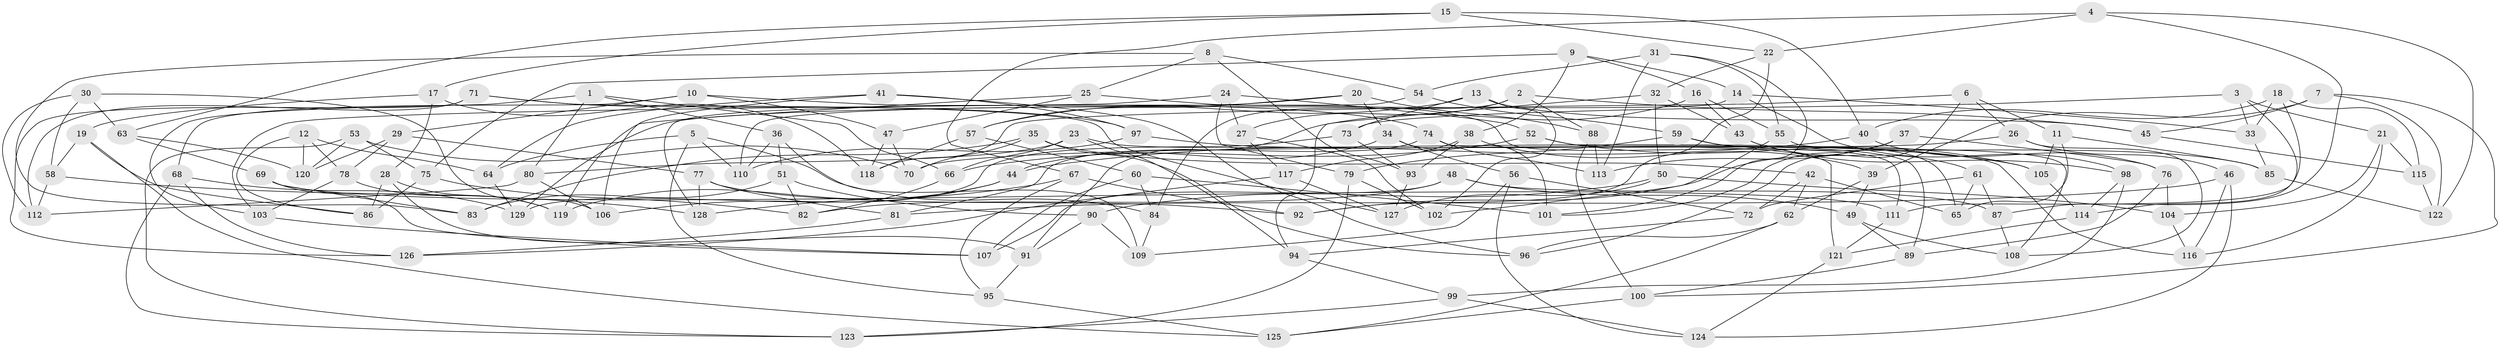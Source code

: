 // coarse degree distribution, {9: 0.03125, 13: 0.015625, 7: 0.03125, 8: 0.125, 4: 0.421875, 11: 0.046875, 5: 0.109375, 6: 0.15625, 12: 0.015625, 3: 0.046875}
// Generated by graph-tools (version 1.1) at 2025/20/03/04/25 18:20:43]
// undirected, 129 vertices, 258 edges
graph export_dot {
graph [start="1"]
  node [color=gray90,style=filled];
  1;
  2;
  3;
  4;
  5;
  6;
  7;
  8;
  9;
  10;
  11;
  12;
  13;
  14;
  15;
  16;
  17;
  18;
  19;
  20;
  21;
  22;
  23;
  24;
  25;
  26;
  27;
  28;
  29;
  30;
  31;
  32;
  33;
  34;
  35;
  36;
  37;
  38;
  39;
  40;
  41;
  42;
  43;
  44;
  45;
  46;
  47;
  48;
  49;
  50;
  51;
  52;
  53;
  54;
  55;
  56;
  57;
  58;
  59;
  60;
  61;
  62;
  63;
  64;
  65;
  66;
  67;
  68;
  69;
  70;
  71;
  72;
  73;
  74;
  75;
  76;
  77;
  78;
  79;
  80;
  81;
  82;
  83;
  84;
  85;
  86;
  87;
  88;
  89;
  90;
  91;
  92;
  93;
  94;
  95;
  96;
  97;
  98;
  99;
  100;
  101;
  102;
  103;
  104;
  105;
  106;
  107;
  108;
  109;
  110;
  111;
  112;
  113;
  114;
  115;
  116;
  117;
  118;
  119;
  120;
  121;
  122;
  123;
  124;
  125;
  126;
  127;
  128;
  129;
  1 -- 66;
  1 -- 103;
  1 -- 80;
  1 -- 36;
  2 -- 45;
  2 -- 88;
  2 -- 84;
  2 -- 27;
  3 -- 21;
  3 -- 114;
  3 -- 73;
  3 -- 33;
  4 -- 122;
  4 -- 87;
  4 -- 22;
  4 -- 67;
  5 -- 84;
  5 -- 95;
  5 -- 64;
  5 -- 110;
  6 -- 118;
  6 -- 11;
  6 -- 96;
  6 -- 26;
  7 -- 100;
  7 -- 45;
  7 -- 122;
  7 -- 39;
  8 -- 25;
  8 -- 83;
  8 -- 93;
  8 -- 54;
  9 -- 38;
  9 -- 16;
  9 -- 75;
  9 -- 14;
  10 -- 68;
  10 -- 29;
  10 -- 47;
  10 -- 74;
  11 -- 105;
  11 -- 85;
  11 -- 65;
  12 -- 86;
  12 -- 120;
  12 -- 78;
  12 -- 64;
  13 -- 57;
  13 -- 102;
  13 -- 73;
  13 -- 45;
  14 -- 33;
  14 -- 110;
  14 -- 98;
  15 -- 17;
  15 -- 40;
  15 -- 63;
  15 -- 22;
  16 -- 55;
  16 -- 43;
  16 -- 91;
  17 -- 118;
  17 -- 19;
  17 -- 28;
  18 -- 111;
  18 -- 115;
  18 -- 40;
  18 -- 33;
  19 -- 86;
  19 -- 125;
  19 -- 58;
  20 -- 34;
  20 -- 88;
  20 -- 129;
  20 -- 57;
  21 -- 116;
  21 -- 115;
  21 -- 104;
  22 -- 32;
  22 -- 92;
  23 -- 94;
  23 -- 116;
  23 -- 80;
  23 -- 66;
  24 -- 103;
  24 -- 27;
  24 -- 79;
  24 -- 52;
  25 -- 111;
  25 -- 47;
  25 -- 119;
  26 -- 108;
  26 -- 46;
  26 -- 70;
  27 -- 102;
  27 -- 117;
  28 -- 119;
  28 -- 86;
  28 -- 91;
  29 -- 120;
  29 -- 78;
  29 -- 77;
  30 -- 112;
  30 -- 106;
  30 -- 58;
  30 -- 63;
  31 -- 54;
  31 -- 101;
  31 -- 55;
  31 -- 113;
  32 -- 50;
  32 -- 94;
  32 -- 43;
  33 -- 85;
  34 -- 101;
  34 -- 56;
  34 -- 44;
  35 -- 83;
  35 -- 96;
  35 -- 70;
  35 -- 42;
  36 -- 110;
  36 -- 109;
  36 -- 51;
  37 -- 92;
  37 -- 76;
  37 -- 101;
  37 -- 113;
  38 -- 39;
  38 -- 117;
  38 -- 93;
  39 -- 62;
  39 -- 49;
  40 -- 76;
  40 -- 44;
  41 -- 106;
  41 -- 97;
  41 -- 64;
  41 -- 96;
  42 -- 62;
  42 -- 72;
  42 -- 65;
  43 -- 98;
  43 -- 61;
  44 -- 106;
  44 -- 119;
  45 -- 115;
  46 -- 124;
  46 -- 81;
  46 -- 116;
  47 -- 118;
  47 -- 70;
  48 -- 87;
  48 -- 49;
  48 -- 82;
  48 -- 107;
  49 -- 108;
  49 -- 89;
  50 -- 127;
  50 -- 104;
  50 -- 90;
  51 -- 83;
  51 -- 90;
  51 -- 82;
  52 -- 66;
  52 -- 105;
  52 -- 89;
  53 -- 70;
  53 -- 123;
  53 -- 120;
  53 -- 75;
  54 -- 128;
  54 -- 59;
  55 -- 102;
  55 -- 108;
  56 -- 109;
  56 -- 72;
  56 -- 124;
  57 -- 60;
  57 -- 118;
  58 -- 112;
  58 -- 128;
  59 -- 85;
  59 -- 65;
  59 -- 79;
  60 -- 101;
  60 -- 107;
  60 -- 84;
  61 -- 72;
  61 -- 65;
  61 -- 87;
  62 -- 125;
  62 -- 96;
  63 -- 69;
  63 -- 120;
  64 -- 129;
  66 -- 82;
  67 -- 92;
  67 -- 95;
  67 -- 128;
  68 -- 123;
  68 -- 129;
  68 -- 126;
  69 -- 83;
  69 -- 111;
  69 -- 107;
  71 -- 112;
  71 -- 126;
  71 -- 97;
  71 -- 127;
  72 -- 94;
  73 -- 93;
  73 -- 129;
  74 -- 113;
  74 -- 121;
  74 -- 81;
  75 -- 82;
  75 -- 86;
  76 -- 89;
  76 -- 104;
  77 -- 92;
  77 -- 81;
  77 -- 128;
  78 -- 119;
  78 -- 103;
  79 -- 102;
  79 -- 123;
  80 -- 106;
  80 -- 112;
  81 -- 126;
  84 -- 109;
  85 -- 122;
  87 -- 108;
  88 -- 100;
  88 -- 113;
  89 -- 100;
  90 -- 91;
  90 -- 109;
  91 -- 95;
  93 -- 127;
  94 -- 99;
  95 -- 125;
  97 -- 105;
  97 -- 110;
  98 -- 114;
  98 -- 99;
  99 -- 123;
  99 -- 124;
  100 -- 125;
  103 -- 107;
  104 -- 116;
  105 -- 114;
  111 -- 121;
  114 -- 121;
  115 -- 122;
  117 -- 126;
  117 -- 127;
  121 -- 124;
}
